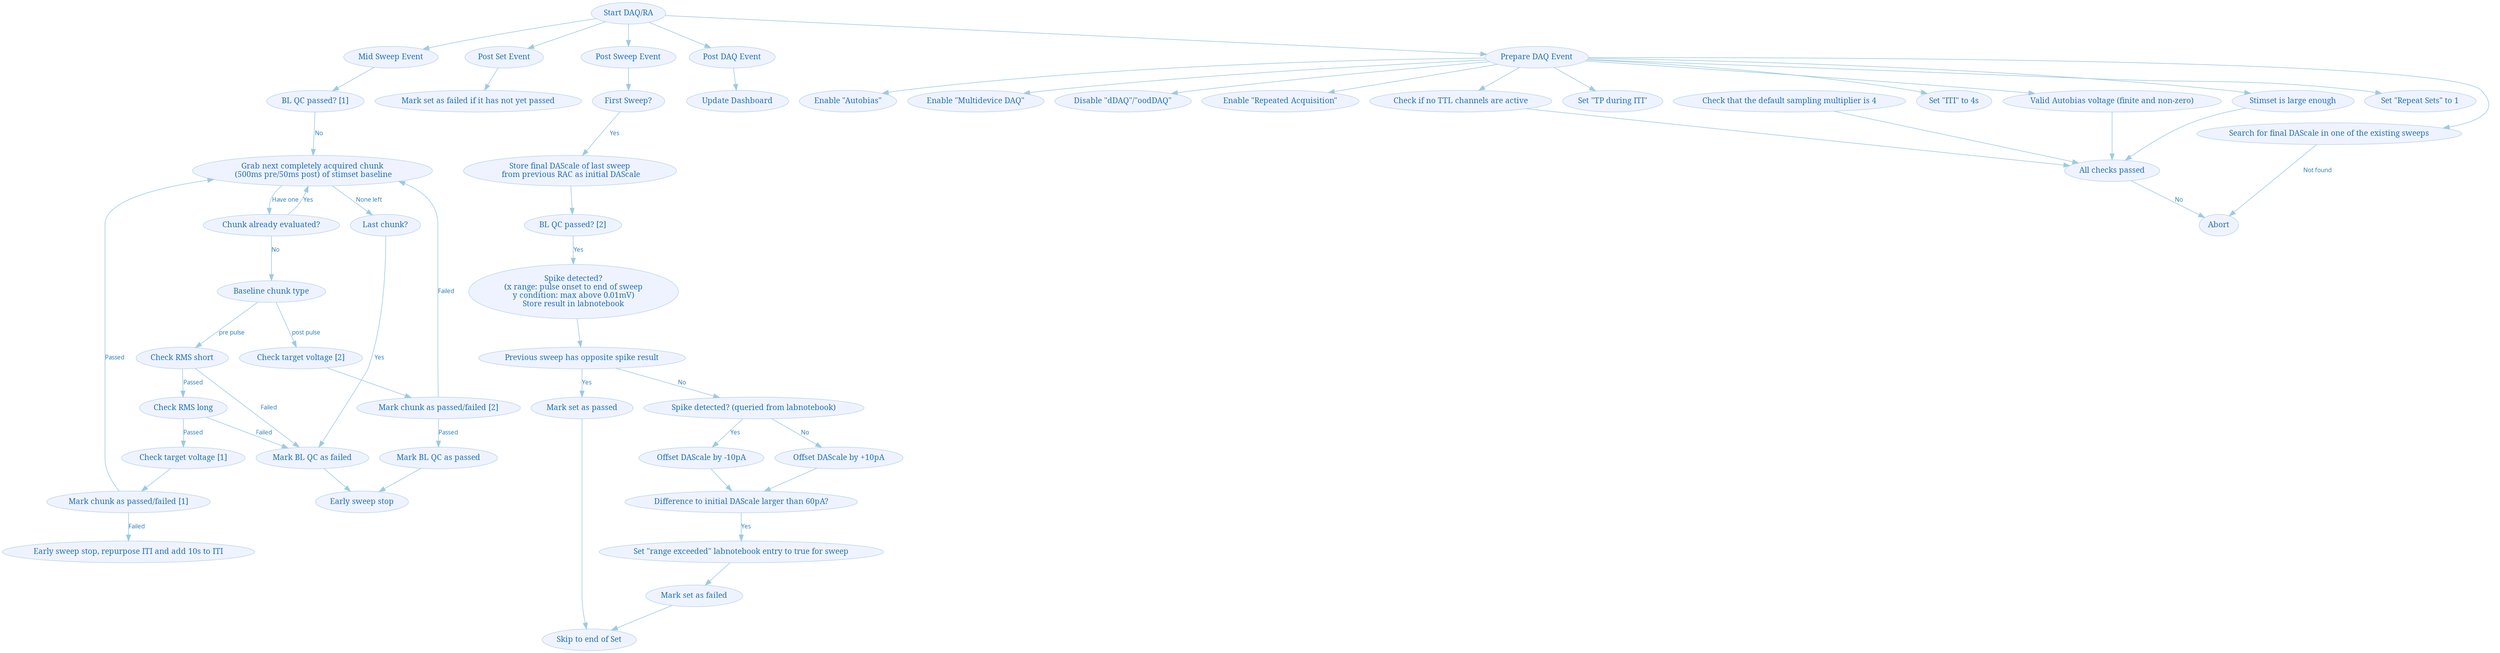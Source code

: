 digraph G {
    fontname="sans-serif";
    compound="true";
    ratio="0,01";
    center="true";
    penwidth="0.1";
    edge [comment="Wildcard edge",
          fontname="sans-serif",
          fontsize=10,
          colorscheme="blues3",
          color=2,
          fontcolor=3];
    node [fontname="serif",
          fontsize=13,
          fillcolor="1",
          colorscheme="blues4",
          color="2",
          fontcolor="4",
          style="filled"];
    "Start DAQ/RA";
    "Mid Sweep Event";
    "Post Set Event";
    "Post Sweep Event";
    "Prepare DAQ Event";
    "Post DAQ Event";
    "Start DAQ/RA" -> "Mid Sweep Event";
    "Start DAQ/RA" -> "Prepare DAQ Event";
    "Start DAQ/RA" -> "Post Set Event";
    "Start DAQ/RA" -> "Post Sweep Event";
    "Start DAQ/RA" -> "Post DAQ Event";
    subgraph cluster_preDAQ {
        color="invis";
        edge [comment="Wildcard node added automatic in EG."];
        node [comment="Wildcard node added automatic in EG."];
        "Prepare DAQ Event" -> "Set \"Repeat Sets\" to 1";
        "Prepare DAQ Event" -> "Stimset is large enough";
        "Abort";
        "Stimset is large enough";
        "Stimset is large enough" -> "All checks passed";
        "Set \"TP during ITI\"";
        "Enable \"Autobias\"";
        "Enable \"Multidevice DAQ\"";
        "Disable \"dDAQ\"/\"oodDAQ\"";
        "Enable \"Repeated Acquisition\"";
        "Valid Autobias voltage (finite and non-zero)";
        "Check if no TTL channels are active";
        "Check that the default sampling multiplier is 4";
        "Prepare DAQ Event" -> "Enable \"Autobias\"";
        "Prepare DAQ Event" -> "Set \"TP during ITI\"";
        "Prepare DAQ Event" -> "Valid Autobias voltage (finite and non-zero)";
        "Prepare DAQ Event" -> "Enable \"Multidevice DAQ\"";
        "Prepare DAQ Event" -> "Disable \"dDAQ\"/\"oodDAQ\"";
        "Prepare DAQ Event" -> "Check if no TTL channels are active";
        "All checks passed";
        "Set \"TP during ITI\"";
        "Valid Autobias voltage (finite and non-zero)" -> "All checks passed";
        "Check if no TTL channels are active" -> "All checks passed";
        "Check that the default sampling multiplier is 4" -> "All checks passed";
        "All checks passed" -> "Abort"  [label="No"];
        "Prepare DAQ Event" -> "Set \"ITI\" to 4s";
        "Prepare DAQ Event" -> "Search for final DAScale in one of the existing sweeps";
        "Prepare DAQ Event" -> "Enable \"Repeated Acquisition\"";
        "Post DAQ Event" -> "Update Dashboard";
    }

    "Mark set as failed if it has not yet passed";
    "Post Set Event" -> "Mark set as failed if it has not yet passed";
    "BL QC passed? [2]";
    "Skip to end of Set";
    "BL QC passed? [1]";
    "Mid Sweep Event" -> "BL QC passed? [1]";
    "Grab next completely acquired chunk\n (500ms pre/50ms post) of stimset baseline";
    "BL QC passed? [1]" -> "Grab next completely acquired chunk\n (500ms pre/50ms post) of stimset baseline"  [label="No"];
    "Baseline chunk type";
    "Chunk already evaluated?";
    "Grab next completely acquired chunk\n (500ms pre/50ms post) of stimset baseline" -> "Chunk already evaluated?"  [label="Have one"];
    "Grab next completely acquired chunk\n (500ms pre/50ms post) of stimset baseline" -> "Last chunk?"  [label="None left"];
    "Last chunk?" -> "Mark BL QC as failed"  [label="Yes"];
    "Chunk already evaluated?" -> "Grab next completely acquired chunk\n (500ms pre/50ms post) of stimset baseline"  [label="Yes"];
    "Chunk already evaluated?" -> "Baseline chunk type"  [label="No"];
    "Check RMS short";
    "Check RMS long";
    "Check target voltage [1]";
    "Check target voltage [2]";
    "Baseline chunk type" -> "Check RMS short"  [label="pre pulse"];
    "Check RMS short" -> "Check RMS long"  [label="Passed"];
    "Check RMS short" -> "Mark BL QC as failed"  [label="Failed"];
    "Check RMS long" -> "Mark BL QC as failed"  [label="Failed"];
    "Check RMS long" -> "Check target voltage [1]"  [label="Passed"];
    "Mark chunk as passed/failed [1]";
    "Check target voltage [1]" -> "Mark chunk as passed/failed [1]";
    "Mark chunk as passed/failed [1]" -> "Grab next completely acquired chunk\n (500ms pre/50ms post) of stimset baseline"  [label="Passed"];
    "Early sweep stop, repurpose ITI and add 10s to ITI";
    "Mark chunk as passed/failed [1]" -> "Early sweep stop, repurpose ITI and add 10s to ITI"  [label="Failed"];
    "Baseline chunk type" -> "Check target voltage [2]"  [label="post pulse"];
    "Check target voltage [2]" -> "Mark chunk as passed/failed [2]";
    "Mark chunk as passed/failed [2]" -> "Grab next completely acquired chunk\n (500ms pre/50ms post) of stimset baseline"  [label="Failed"];
    "Mark chunk as passed/failed [2]" -> "Mark BL QC as passed"  [label="Passed"];
    "Set \"ITI\" to 4s";
    "Search for final DAScale in one of the existing sweeps";
    "Search for final DAScale in one of the existing sweeps" -> "Abort"  [label="Not found"];
    "First Sweep?";
    "First Sweep?" -> "Store final DAScale of last sweep\n from previous RAC as initial DAScale"  [label="Yes"];
    "Post Sweep Event" -> "First Sweep?";
    "BL QC passed? [2]" -> "Spike detected?\n(x range: pulse onset to end of sweep\ny condition: max above 0.01mV)\nStore result in labnotebook"  [label="Yes"];
    "Spike detected?\n(x range: pulse onset to end of sweep\ny condition: max above 0.01mV)\nStore result in labnotebook" -> "Previous sweep has opposite spike result";
    "Previous sweep has opposite spike result" -> "Mark set as passed"  [label="Yes"];
    "Mark set as passed" -> "Skip to end of Set";
    "Previous sweep has opposite spike result" -> "Spike detected? (queried from labnotebook)"  [label="No"];
    "Spike detected? (queried from labnotebook)" -> "Offset DAScale by -10pA"  [label="Yes"];
    "Offset DAScale by +10pA" -> "Difference to initial DAScale larger than 60pA?";
    "Spike detected? (queried from labnotebook)" -> "Offset DAScale by +10pA"  [label="No"];
    "Offset DAScale by -10pA" -> "Difference to initial DAScale larger than 60pA?";
    "Mark set as failed" -> "Skip to end of Set";
    "Store final DAScale of last sweep\n from previous RAC as initial DAScale" -> "BL QC passed? [2]";
    "Set \"Repeat Sets\" to 1";
    "Early sweep stop";
    "Mark BL QC as passed" -> "Early sweep stop";
    "Mark BL QC as failed" -> "Early sweep stop";
    "Set \"range exceeded\" labnotebook entry to true for sweep";
    "Difference to initial DAScale larger than 60pA?" -> "Set \"range exceeded\" labnotebook entry to true for sweep"  [label="Yes"];
    "Set \"range exceeded\" labnotebook entry to true for sweep" -> "Mark set as failed";
}
